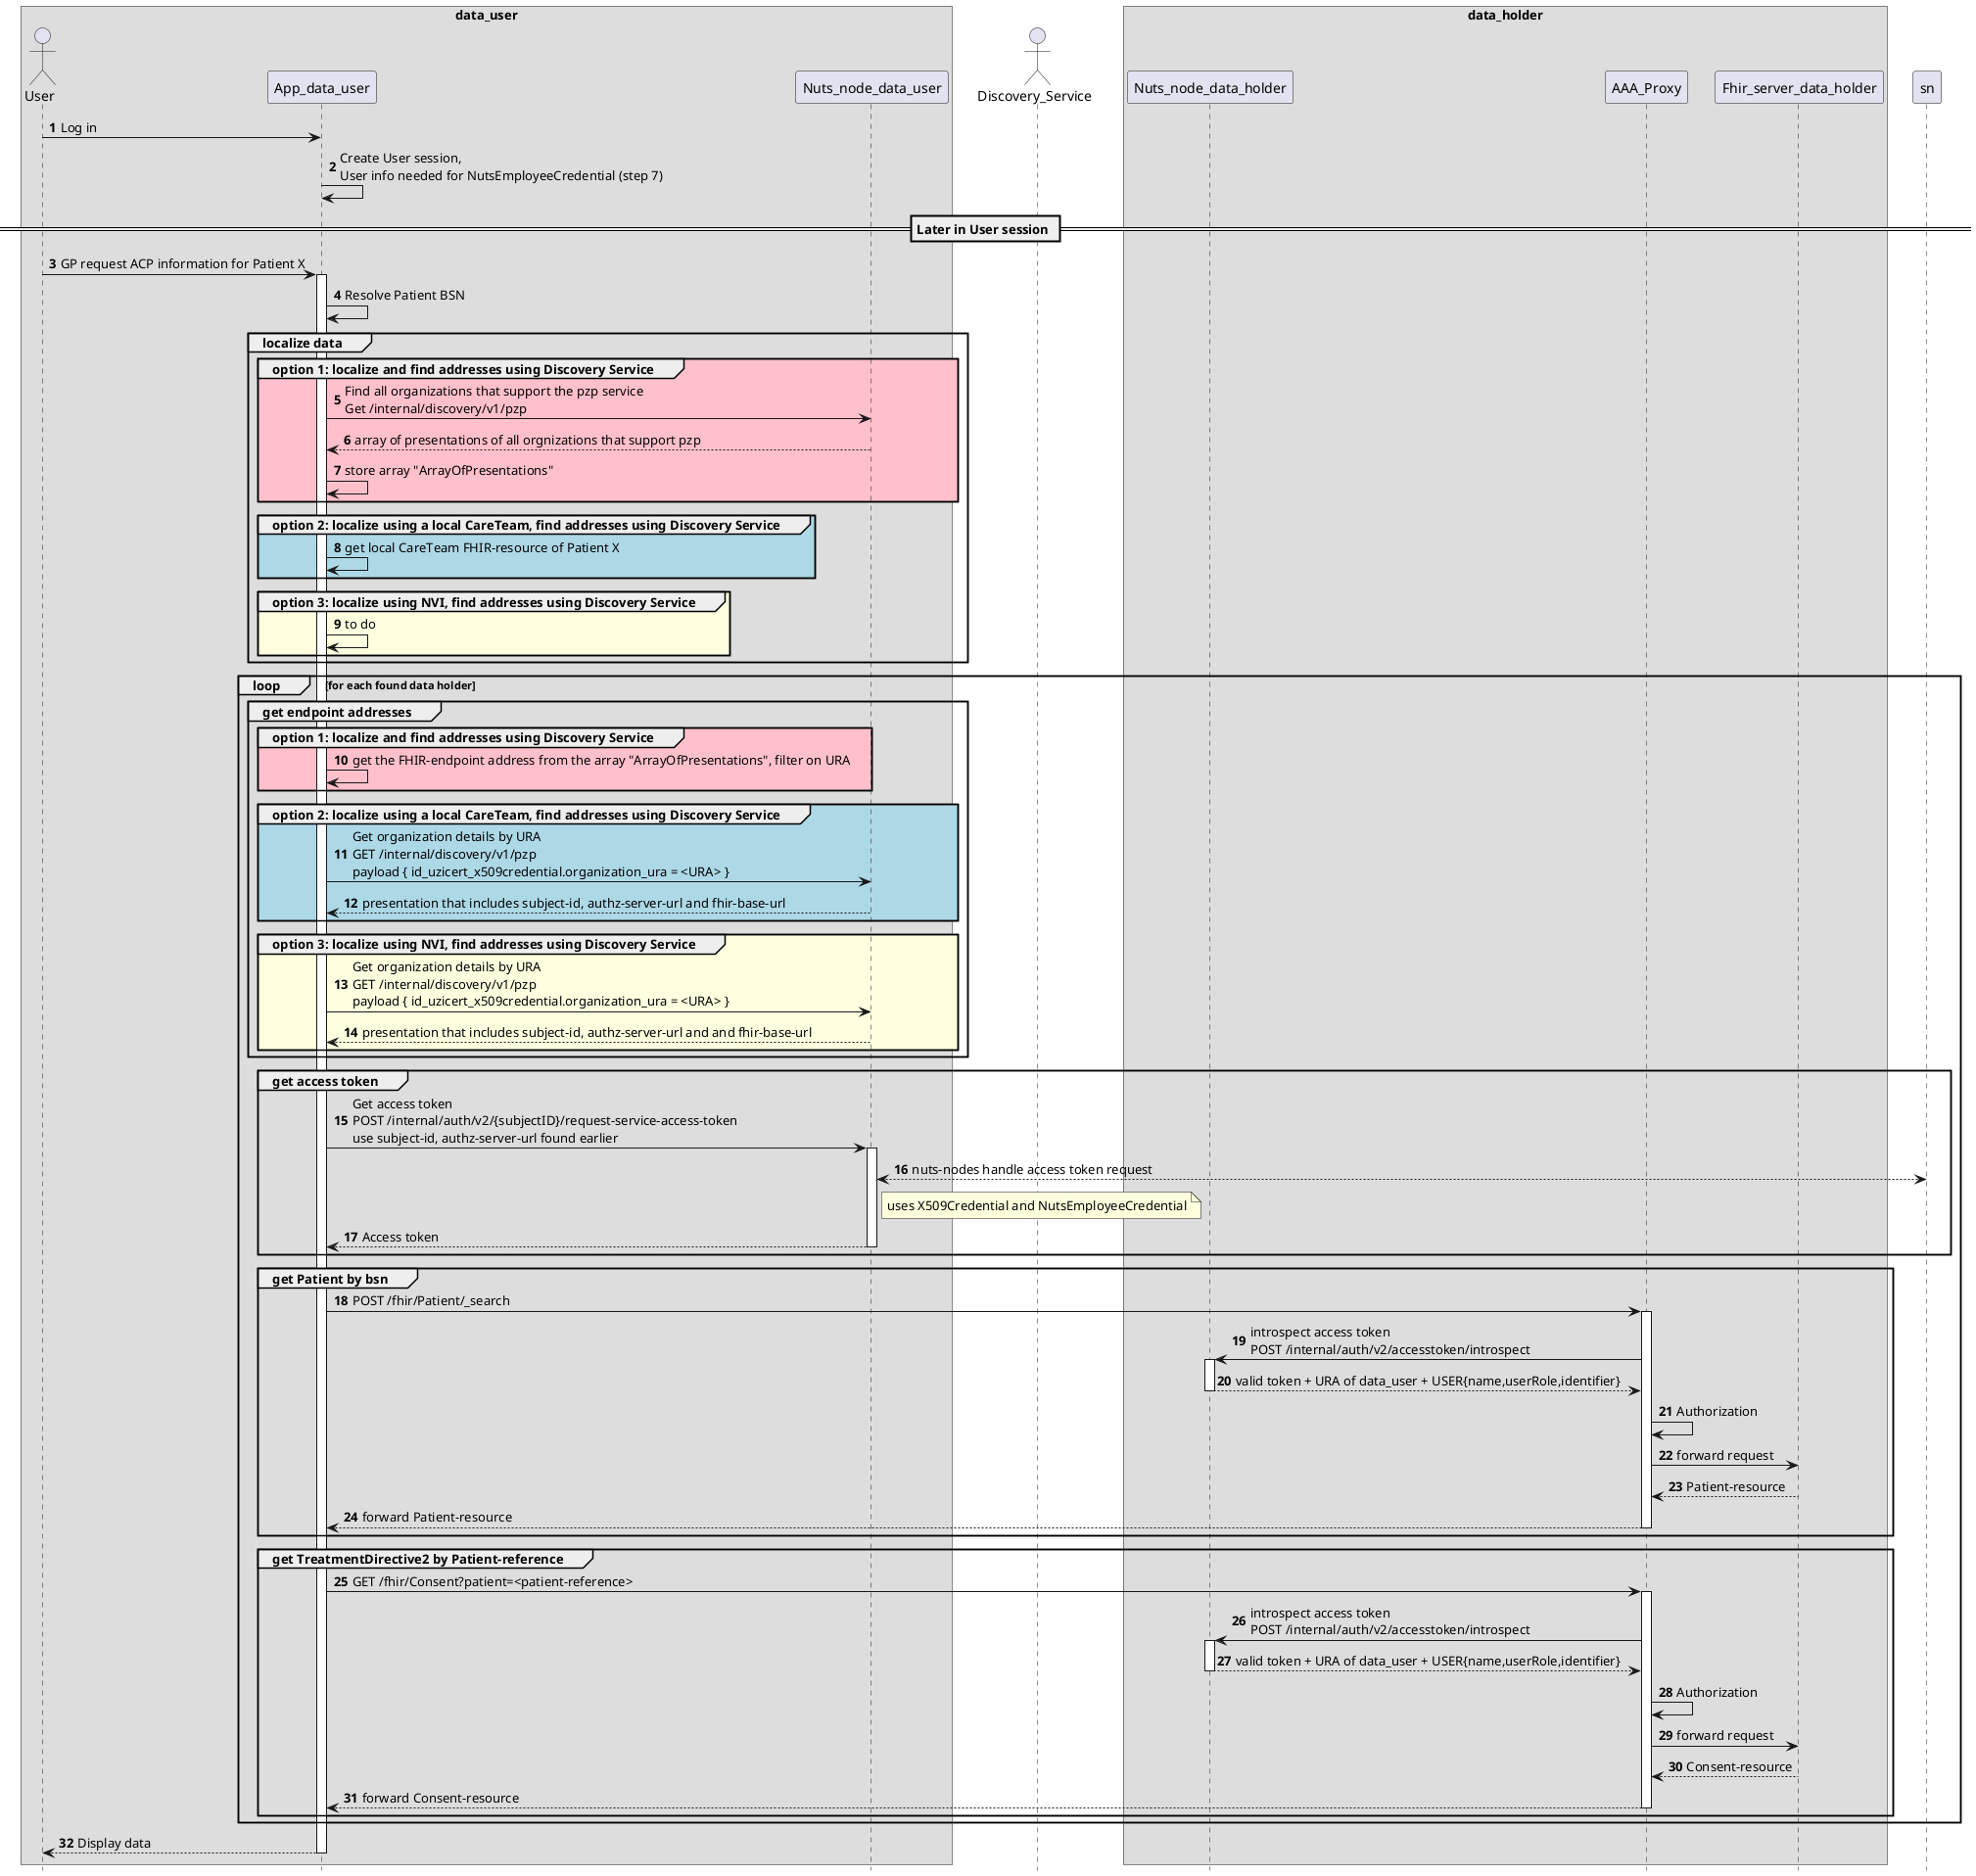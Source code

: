 @startuml
hide footbox
autonumber
skinparam BoxPadding 20

box data_user
actor User
participant App_data_user
participant Nuts_node_data_user
end box

actor Discovery_Service

box data_holder
participant Nuts_node_data_holder
participant AAA_Proxy
participant Fhir_server_data_holder
end box
User -> App_data_user : Log in
App_data_user -> App_data_user : Create User session, \nUser info needed for NutsEmployeeCredential (step 7)

== Later in User session ==

User -> App_data_user : GP request ACP information for Patient X
activate App_data_user
    App_data_user -> App_data_user: Resolve Patient BSN

    group localize data
        group #pink option 1: localize and find addresses using Discovery Service
            App_data_user -> Nuts_node_data_user: Find all organizations that support the pzp service \nGet /internal/discovery/v1/pzp
            Nuts_node_data_user --> App_data_user: array of presentations of all orgnizations that support pzp
            App_data_user-> App_data_user: store array "ArrayOfPresentations"
        end group

        group #lightblue option 2: localize using a local CareTeam, find addresses using Discovery Service
            App_data_user -> App_data_user: get local CareTeam FHIR-resource of Patient X
        end group

        group #LightYellow option 3: localize using NVI, find addresses using Discovery Service
            App_data_user->App_data_user: to do
        end group
    end group

    loop for each found data holder
        group get endpoint addresses
            group #pink option 1: localize and find addresses using Discovery Service
                App_data_user-> App_data_user: get the FHIR-endpoint address from the array "ArrayOfPresentations", filter on URA
            end group
            
            group #lightblue option 2: localize using a local CareTeam, find addresses using Discovery Service
                App_data_user -> Nuts_node_data_user: Get organization details by URA \nGET /internal/discovery/v1/pzp \npayload { id_uzicert_x509credential.organization_ura = <URA> }
                Nuts_node_data_user --> App_data_user: presentation that includes subject-id, authz-server-url and fhir-base-url
            end group

            group #LightYellow option 3: localize using NVI, find addresses using Discovery Service
                App_data_user -> Nuts_node_data_user: Get organization details by URA \nGET /internal/discovery/v1/pzp \npayload { id_uzicert_x509credential.organization_ura = <URA> }
                Nuts_node_data_user --> App_data_user: presentation that includes subject-id, authz-server-url and and fhir-base-url
            end group
        end group

        group get access token    
            App_data_user -> Nuts_node_data_user: Get access token \nPOST /internal/auth/v2/{subjectID}/request-service-access-token \nuse subject-id, authz-server-url found earlier
            activate Nuts_node_data_user
                Nuts_node_data_user <--> sn : nuts-nodes handle access token request
                note right of Nuts_node_data_user : uses X509Credential and NutsEmployeeCredential
                Nuts_node_data_user --> App_data_user : Access token
            deactivate Nuts_node_data_user
        end group

        group get Patient by bsn
            App_data_user -> AAA_Proxy: POST /fhir/Patient/_search
            activate AAA_Proxy
                AAA_Proxy -> Nuts_node_data_holder : introspect access token\nPOST /internal/auth/v2/accesstoken/introspect
                activate Nuts_node_data_holder
                    Nuts_node_data_holder-->AAA_Proxy : valid token + URA of data_user + USER{name,userRole,identifier}
                deactivate Nuts_node_data_holder
                AAA_Proxy -> AAA_Proxy: Authorization
                AAA_Proxy->Fhir_server_data_holder: forward request
                Fhir_server_data_holder-->AAA_Proxy: Patient-resource
                AAA_Proxy --> App_data_user: forward Patient-resource
            deactivate AAA_Proxy
        end group

        group get TreatmentDirective2 by Patient-reference
            App_data_user -> AAA_Proxy: GET /fhir/Consent?patient=<patient-reference>
            activate AAA_Proxy
                AAA_Proxy -> Nuts_node_data_holder : introspect access token\nPOST /internal/auth/v2/accesstoken/introspect
                activate Nuts_node_data_holder
                    Nuts_node_data_holder-->AAA_Proxy : valid token + URA of data_user + USER{name,userRole,identifier}
                deactivate Nuts_node_data_holder
                AAA_Proxy -> AAA_Proxy: Authorization
                AAA_Proxy->Fhir_server_data_holder: forward request
                Fhir_server_data_holder-->AAA_Proxy: Consent-resource
                AAA_Proxy --> App_data_user: forward Consent-resource
            deactivate AAA_Proxy
        end group

    end loop
    
    App_data_user-->User : Display data
deactivate App_data_user

@enduml
